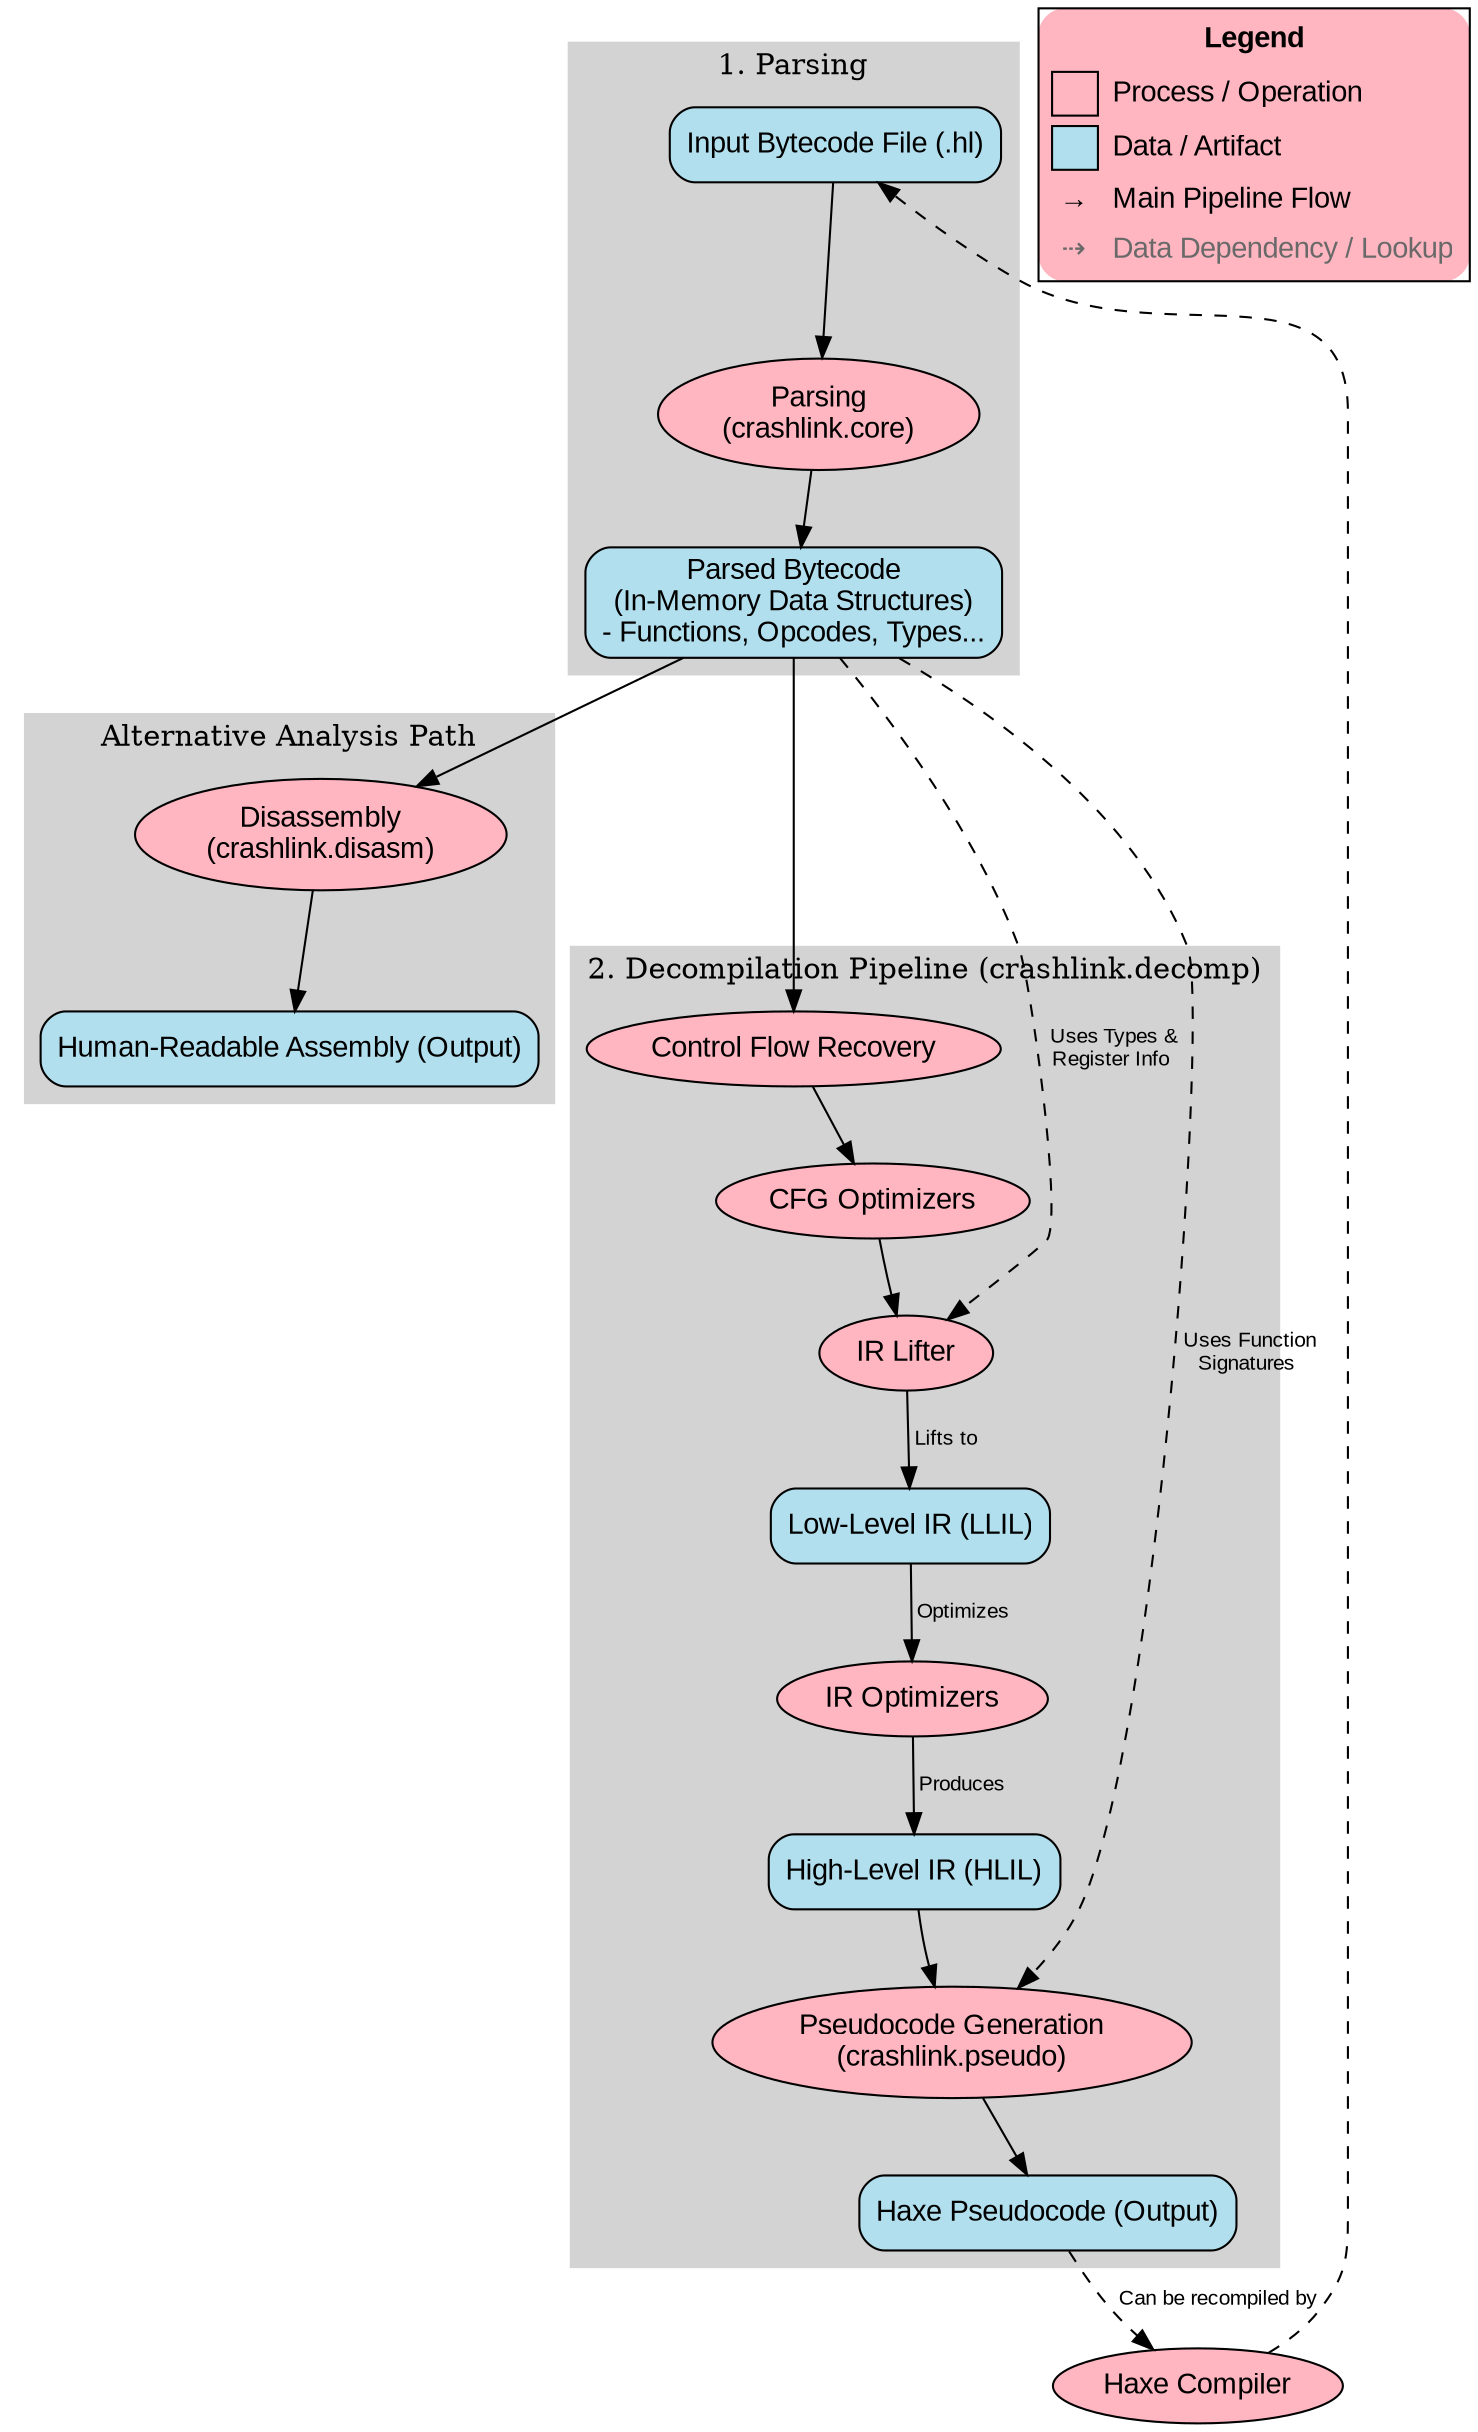 digraph G {

    rankdir=TB;
    

    // Define styles
    node [shape=box, style="filled,rounded"];
    node [fontname="Arial"];
    edge [fontname="Arial", fontsize=10];

    // Node Definitions
    // Data artifacts (light blue)
    node [fillcolor=lightblue2];
    input_bytecode [label="Input Bytecode File (.hl)"];
    bytecode [label="Parsed Bytecode\n(In-Memory Data Structures)\n- Functions, Opcodes, Types..."];
    llil [label="Low-Level IR (LLIL)"];
    hlil [label="High-Level IR (HLIL)"];
    output_pseudo [label="Haxe Pseudocode (Output)"];
    output_asm [label="Human-Readable Assembly (Output)"];

    // Processes (light pink)
    node [shape=ellipse, fillcolor=lightpink];
    parser [label="Parsing\n(crashlink.core)"];
    disassembly [label="Disassembly\n(crashlink.disasm)"];
    cfg_recovery [label="Control Flow Recovery"];
    cfg_opt [label="CFG Optimizers"];
    ir_lifter [label="IR Lifter"];
    ir_optimizers [label="IR Optimizers"];
    pseudo_gen [label="Pseudocode Generation\n(crashlink.pseudo)"];
    haxe_compiler [label="Haxe Compiler"];

    // Grouping into clusters
    subgraph cluster_parsing {
        label = "1. Parsing";
        style=filled;
        color=lightgrey;
        input_bytecode -> parser -> bytecode;
    }

    subgraph cluster_analysis {
        label = "Alternative Analysis Path";
        style=filled;
        color=lightgrey;
        bytecode -> disassembly -> output_asm;
    }

    subgraph cluster_decompilation {
        label = "2. Decompilation Pipeline (crashlink.decomp)";
        style=filled;
        color=lightgrey;
        
        bytecode -> cfg_recovery [lhead=cluster_decompilation, minlen=2];
        cfg_recovery -> cfg_opt -> ir_lifter;
        
        ir_lifter -> llil [label=" Lifts to"];
        llil -> ir_optimizers [label=" Optimizes"];
        ir_optimizers -> hlil [label=" Produces"];
        hlil -> pseudo_gen -> output_pseudo;
        
        // Dashed lines show data dependencies that are not part of the main pipeline flow
        bytecode -> ir_lifter [style=dashed, constraint=false, label=" Uses Types &\nRegister Info"];
        bytecode -> pseudo_gen [style=dashed, constraint=false, label=" Uses Function\nSignatures"];
    }

    // Round trip loop
    output_pseudo -> haxe_compiler [style=dashed, label=" Can be recompiled by"];
    haxe_compiler -> input_bytecode [style=dashed];
    //output_asm -> assembler -> bytecode [style=dashed, label=" Roundtrip to"];

    legend [
        shape=plain
        label=<
            <TABLE BORDER="1" CELLBORDER="0" CELLSPACING="5">
                <TR><TD COLSPAN="2"><B>Legend</B></TD></TR>
                <TR>
                    <TD BGCOLOR="lightpink" BORDER="1" SHAPE="ellipse">    </TD>
                    <TD ALIGN="LEFT">Process / Operation</TD>
                </TR>
                <TR>
                    <TD BGCOLOR="lightblue2" BORDER="1">    </TD>
                    <TD ALIGN="LEFT">Data / Artifact</TD>
                </TR>
                <TR>
                    <TD>→</TD>
                    <TD ALIGN="LEFT">Main Pipeline Flow</TD>
                </TR>
                <TR>
                    <TD><FONT COLOR="dimgray">⇢</FONT></TD>
                    <TD ALIGN="LEFT"><FONT COLOR="dimgray">Data Dependency / Lookup</FONT></TD>
                </TR>
            </TABLE>
        >
    ]
}